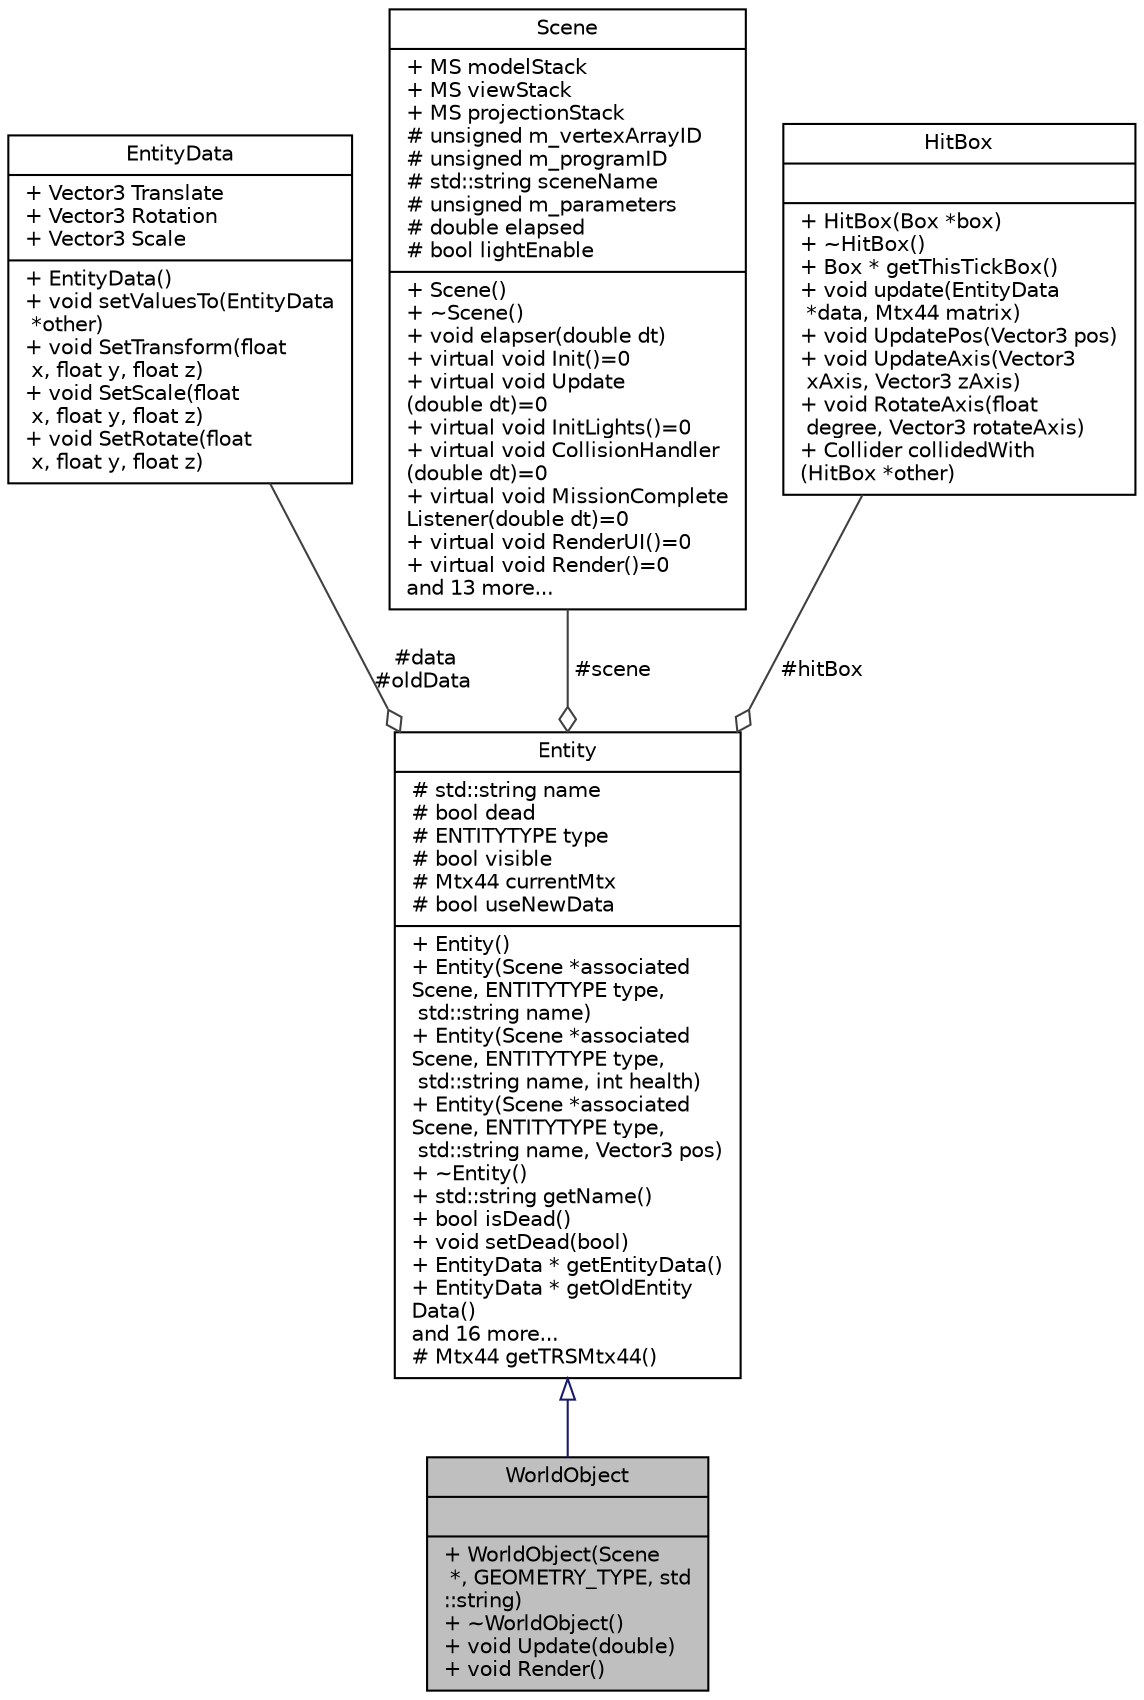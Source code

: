digraph "WorldObject"
{
 // LATEX_PDF_SIZE
  edge [fontname="Helvetica",fontsize="10",labelfontname="Helvetica",labelfontsize="10"];
  node [fontname="Helvetica",fontsize="10",shape=record];
  Node1 [label="{WorldObject\n||+  WorldObject(Scene\l *, GEOMETRY_TYPE, std\l::string)\l+  ~WorldObject()\l+ void Update(double)\l+ void Render()\l}",height=0.2,width=0.4,color="black", fillcolor="grey75", style="filled", fontcolor="black",tooltip="WorldObject Entity usually used for Buildings, Trees etc."];
  Node2 -> Node1 [dir="back",color="midnightblue",fontsize="10",style="solid",arrowtail="onormal",fontname="Helvetica"];
  Node2 [label="{Entity\n|# std::string name\l# bool dead\l# ENTITYTYPE type\l# bool visible\l# Mtx44 currentMtx\l# bool useNewData\l|+  Entity()\l+  Entity(Scene *associated\lScene, ENTITYTYPE type,\l std::string name)\l+  Entity(Scene *associated\lScene, ENTITYTYPE type,\l std::string name, int health)\l+  Entity(Scene *associated\lScene, ENTITYTYPE type,\l std::string name, Vector3 pos)\l+  ~Entity()\l+ std::string getName()\l+ bool isDead()\l+ void setDead(bool)\l+ EntityData * getEntityData()\l+ EntityData * getOldEntity\lData()\land 16 more...\l# Mtx44 getTRSMtx44()\l}",height=0.2,width=0.4,color="black", fillcolor="white", style="filled",URL="$class_entity.html",tooltip="Entity System encapsulating all attributes of something \"Living\"."];
  Node3 -> Node2 [color="grey25",fontsize="10",style="solid",label=" #data\n#oldData" ,arrowhead="odiamond",fontname="Helvetica"];
  Node3 [label="{EntityData\n|+ Vector3 Translate\l+ Vector3 Rotation\l+ Vector3 Scale\l|+  EntityData()\l+ void setValuesTo(EntityData\l *other)\l+ void SetTransform(float\l x, float y, float z)\l+ void SetScale(float\l x, float y, float z)\l+ void SetRotate(float\l x, float y, float z)\l}",height=0.2,width=0.4,color="black", fillcolor="white", style="filled",URL="$struct_entity_data.html",tooltip="Handles all World Attributes of an Entity."];
  Node4 -> Node2 [color="grey25",fontsize="10",style="solid",label=" #scene" ,arrowhead="odiamond",fontname="Helvetica"];
  Node4 [label="{Scene\n|+ MS modelStack\l+ MS viewStack\l+ MS projectionStack\l# unsigned m_vertexArrayID\l# unsigned m_programID\l# std::string sceneName\l# unsigned m_parameters\l# double elapsed\l# bool lightEnable\l|+  Scene()\l+  ~Scene()\l+ void elapser(double dt)\l+ virtual void Init()=0\l+ virtual void Update\l(double dt)=0\l+ virtual void InitLights()=0\l+ virtual void CollisionHandler\l(double dt)=0\l+ virtual void MissionComplete\lListener(double dt)=0\l+ virtual void RenderUI()=0\l+ virtual void Render()=0\land 13 more...\l}",height=0.2,width=0.4,color="black", fillcolor="white", style="filled",URL="$class_scene.html",tooltip="Abstract Class of Scenes, used to remove repeate codes from Individual Scenes and make it simpler to ..."];
  Node5 -> Node2 [color="grey25",fontsize="10",style="solid",label=" #hitBox" ,arrowhead="odiamond",fontname="Helvetica"];
  Node5 [label="{HitBox\n||+  HitBox(Box *box)\l+  ~HitBox()\l+ Box * getThisTickBox()\l+ void update(EntityData\l *data, Mtx44 matrix)\l+ void UpdatePos(Vector3 pos)\l+ void UpdateAxis(Vector3\l xAxis, Vector3 zAxis)\l+ void RotateAxis(float\l degree, Vector3 rotateAxis)\l+ Collider collidedWith\l(HitBox *other)\l}",height=0.2,width=0.4,color="black", fillcolor="white", style="filled",URL="$class_hit_box.html",tooltip="HitBox class that handles ALL hitbox updates."];
}
